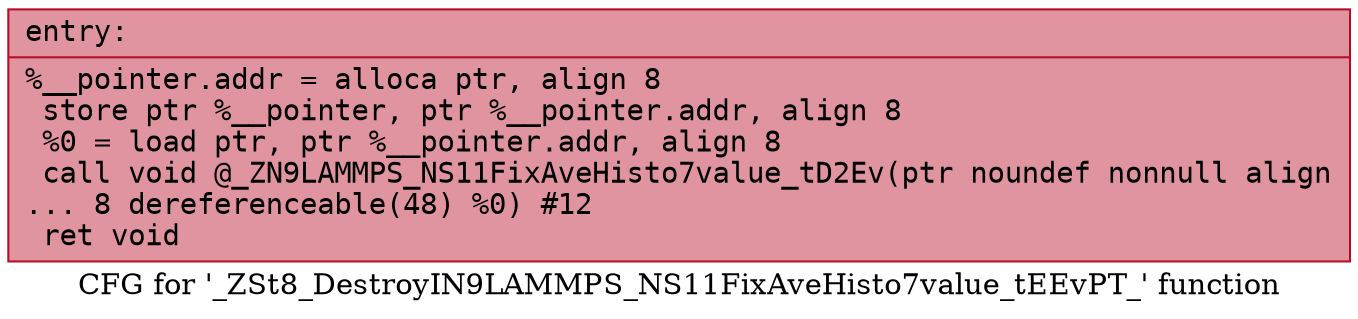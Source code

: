 digraph "CFG for '_ZSt8_DestroyIN9LAMMPS_NS11FixAveHisto7value_tEEvPT_' function" {
	label="CFG for '_ZSt8_DestroyIN9LAMMPS_NS11FixAveHisto7value_tEEvPT_' function";

	Node0x55c2f2e17e40 [shape=record,color="#b70d28ff", style=filled, fillcolor="#b70d2870" fontname="Courier",label="{entry:\l|  %__pointer.addr = alloca ptr, align 8\l  store ptr %__pointer, ptr %__pointer.addr, align 8\l  %0 = load ptr, ptr %__pointer.addr, align 8\l  call void @_ZN9LAMMPS_NS11FixAveHisto7value_tD2Ev(ptr noundef nonnull align\l... 8 dereferenceable(48) %0) #12\l  ret void\l}"];
}
